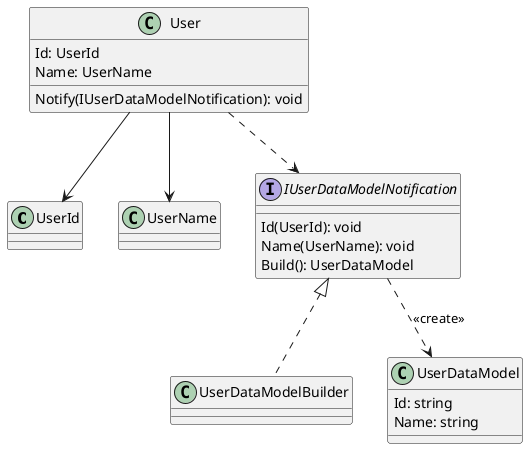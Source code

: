 
@startuml NotificationObject

class UserId
class UserName

class User
User : Id: UserId
User : Name: UserName
User : Notify(IUserDataModelNotification): void

interface IUserDataModelNotification
IUserDataModelNotification : Id(UserId): void
IUserDataModelNotification : Name(UserName): void
IUserDataModelNotification : Build(): UserDataModel

class UserDataModelBuilder
' UserDataModelBuilder : Id(UserId): void
' UserDataModelBuilder : Name(UserName): void
' UserDataModelBuilder : Build(): UserDataModel

class UserDataModel
UserDataModel : Id: string
UserDataModel : Name: string



User --> UserId
User --> UserName
User ..> IUserDataModelNotification

IUserDataModelNotification <|.. UserDataModelBuilder
IUserDataModelNotification ..> UserDataModel : <<create>>
' UserDataModelBuilder ..> UserDataModel



@enduml
